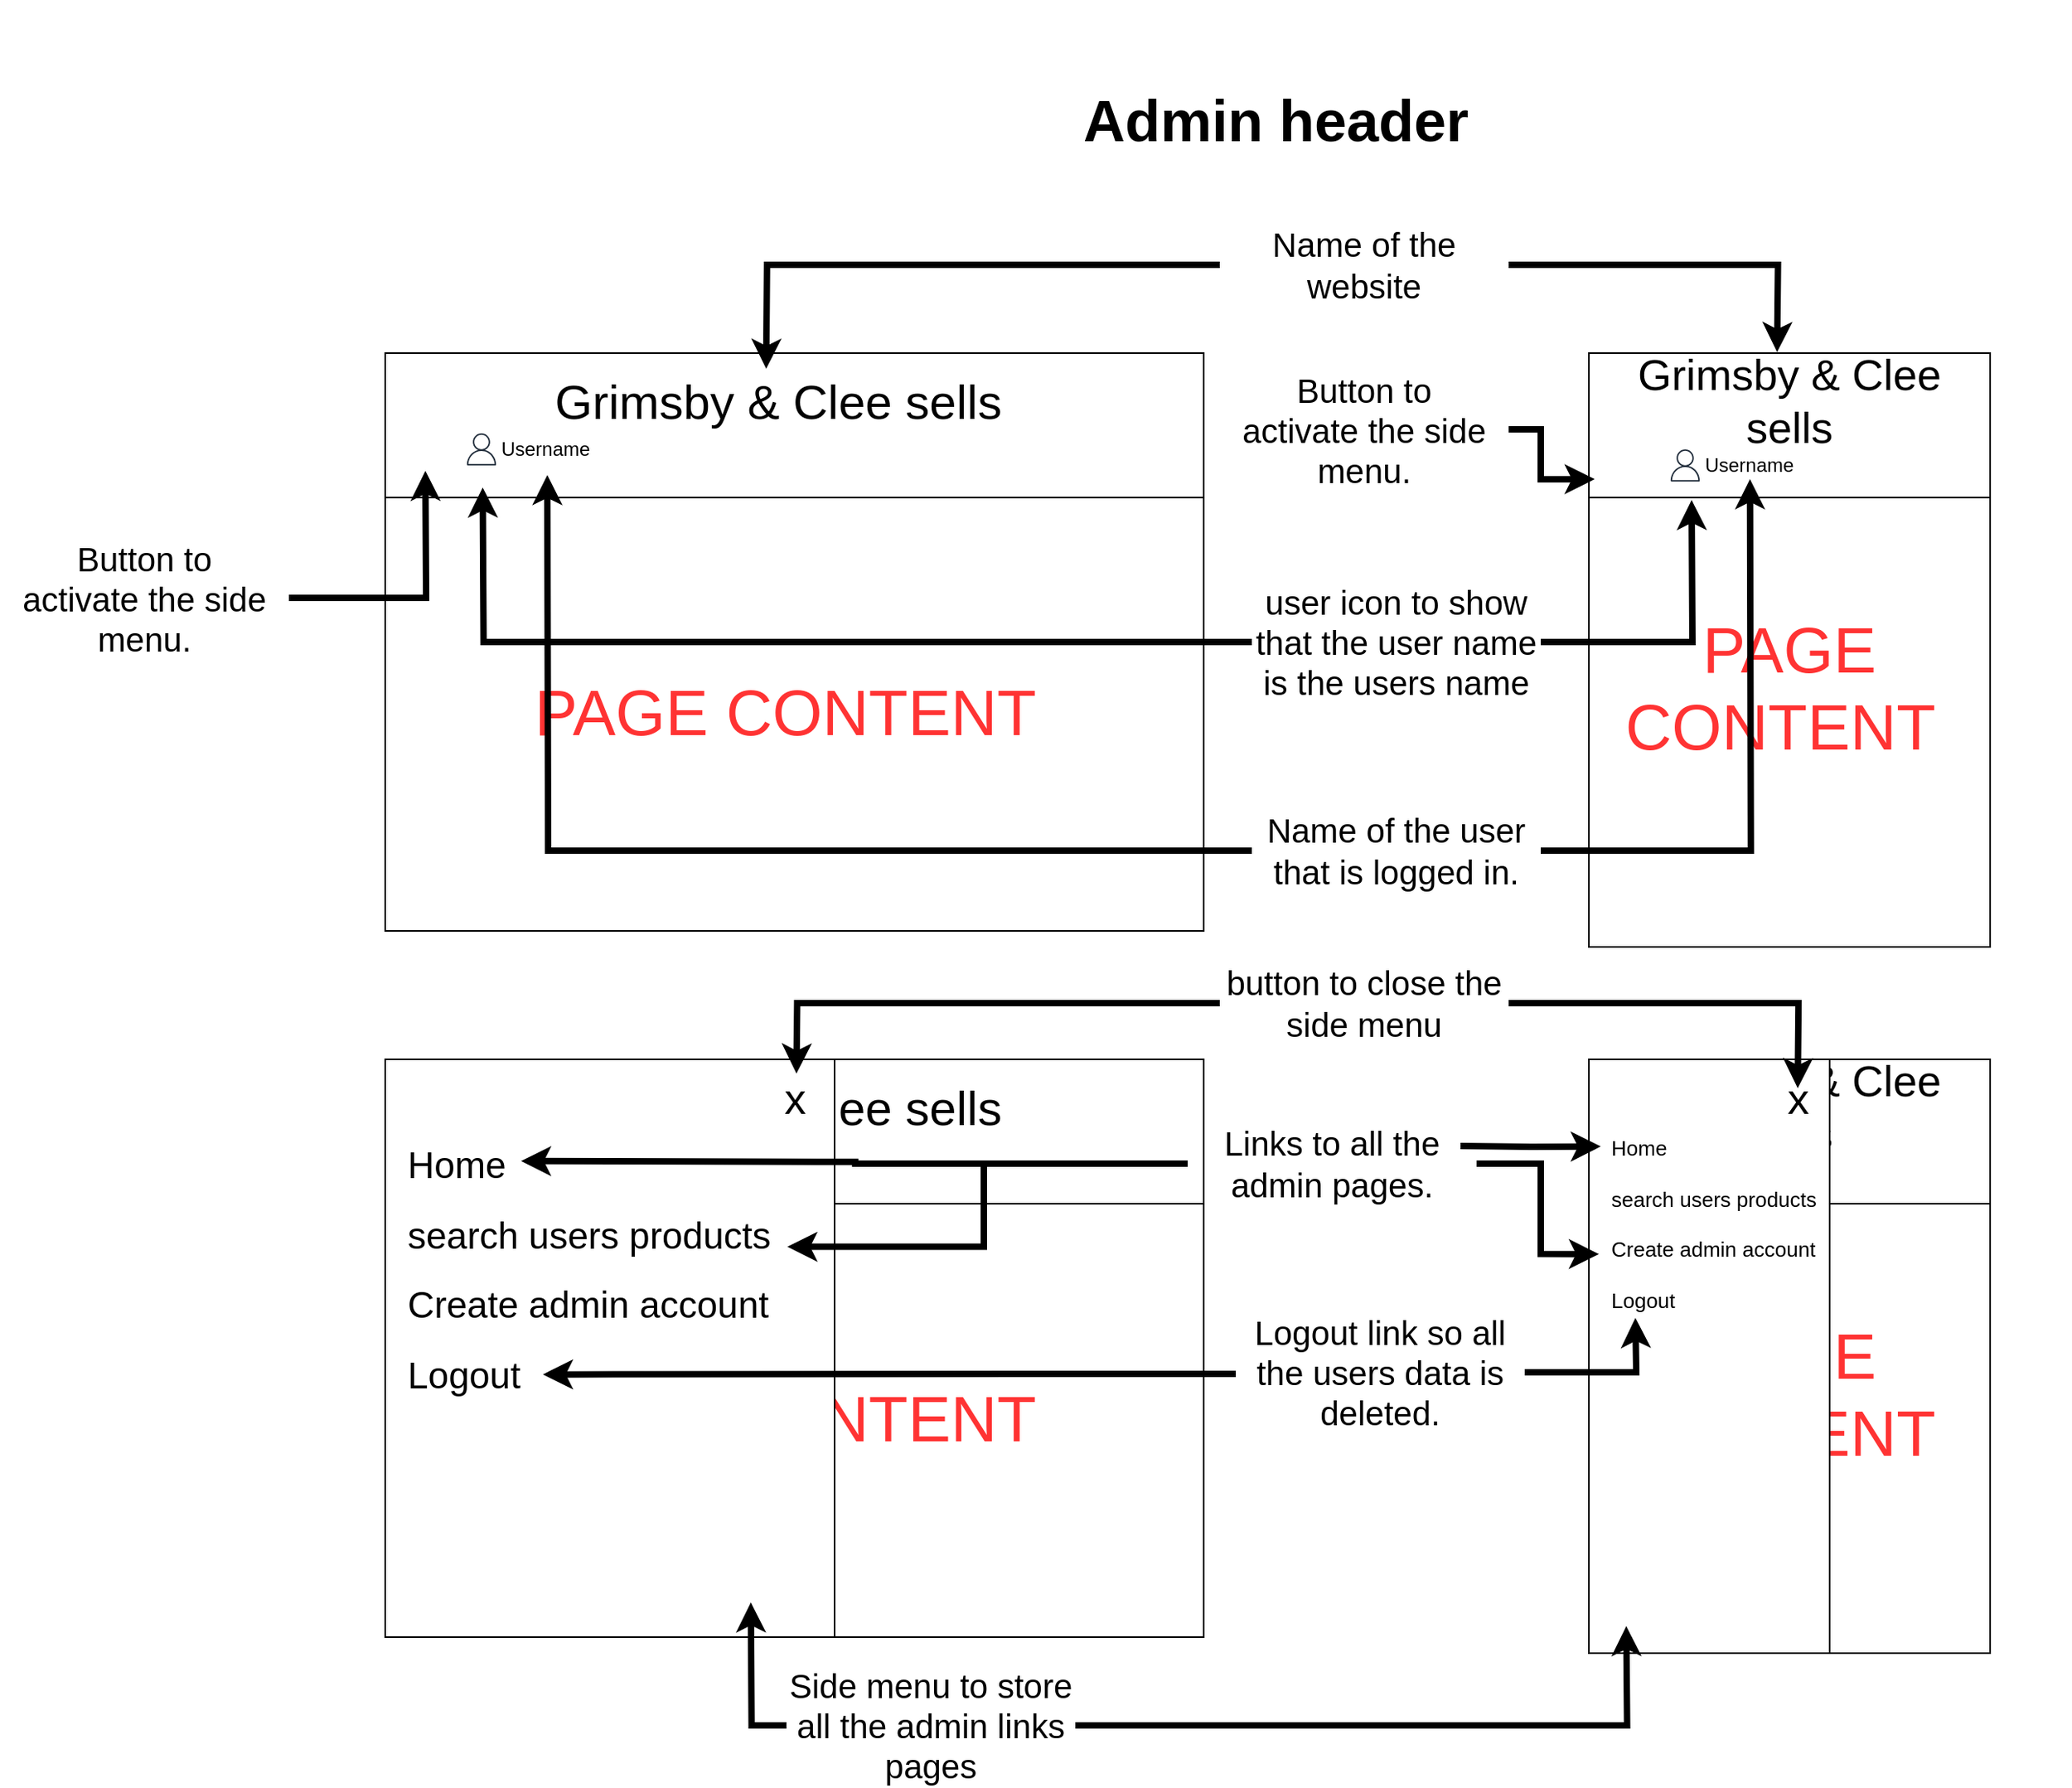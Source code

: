 <mxfile version="23.1.2" type="device">
  <diagram name="Page-1" id="XEemKz_6LiPW74UT8GhK">
    <mxGraphModel dx="2948" dy="2192" grid="1" gridSize="10" guides="1" tooltips="1" connect="1" arrows="1" fold="1" page="1" pageScale="1" pageWidth="850" pageHeight="1100" math="0" shadow="0">
      <root>
        <mxCell id="0" />
        <mxCell id="1" parent="0" />
        <mxCell id="pBHc-MxRLxCfekYopmGn-2" value="" style="rounded=0;whiteSpace=wrap;html=1;" vertex="1" parent="1">
          <mxGeometry x="40" y="150" width="510" height="360" as="geometry" />
        </mxCell>
        <mxCell id="pBHc-MxRLxCfekYopmGn-3" value="" style="rounded=0;whiteSpace=wrap;html=1;" vertex="1" parent="1">
          <mxGeometry x="790" y="150" width="250" height="370" as="geometry" />
        </mxCell>
        <mxCell id="pBHc-MxRLxCfekYopmGn-4" value="" style="rounded=0;whiteSpace=wrap;html=1;" vertex="1" parent="1">
          <mxGeometry x="40" y="150" width="510" height="90" as="geometry" />
        </mxCell>
        <mxCell id="pBHc-MxRLxCfekYopmGn-5" value="" style="rounded=0;whiteSpace=wrap;html=1;" vertex="1" parent="1">
          <mxGeometry x="790" y="150" width="250" height="90" as="geometry" />
        </mxCell>
        <mxCell id="pBHc-MxRLxCfekYopmGn-6" value="&lt;font color=&quot;#ff3333&quot; style=&quot;font-size: 40px;&quot;&gt;PAGE CONTENT&amp;nbsp;&lt;/font&gt;" style="text;html=1;strokeColor=none;fillColor=none;align=center;verticalAlign=middle;whiteSpace=wrap;rounded=0;fontColor=#EA6B66;" vertex="1" parent="1">
          <mxGeometry x="130" y="285" width="330" height="175" as="geometry" />
        </mxCell>
        <mxCell id="pBHc-MxRLxCfekYopmGn-7" value="&lt;font color=&quot;#ff3333&quot; style=&quot;font-size: 40px;&quot;&gt;PAGE CONTENT&amp;nbsp;&lt;/font&gt;" style="text;html=1;strokeColor=none;fillColor=none;align=center;verticalAlign=middle;whiteSpace=wrap;rounded=0;fontColor=#EA6B66;" vertex="1" parent="1">
          <mxGeometry x="820" y="270" width="190" height="175" as="geometry" />
        </mxCell>
        <mxCell id="pBHc-MxRLxCfekYopmGn-8" value="" style="shape=image;html=1;verticalAlign=top;verticalLabelPosition=bottom;labelBackgroundColor=#ffffff;imageAspect=0;aspect=fixed;image=https://cdn4.iconfinder.com/data/icons/flat-black/128/menu.png" vertex="1" parent="1">
          <mxGeometry x="40" y="185" width="50" height="50" as="geometry" />
        </mxCell>
        <mxCell id="pBHc-MxRLxCfekYopmGn-9" value="" style="sketch=0;outlineConnect=0;fontColor=#232F3E;gradientColor=none;fillColor=#232F3D;strokeColor=none;dashed=0;verticalLabelPosition=bottom;verticalAlign=top;align=center;html=1;fontSize=12;fontStyle=0;aspect=fixed;pointerEvents=1;shape=mxgraph.aws4.user;" vertex="1" parent="1">
          <mxGeometry x="90" y="200" width="20" height="20" as="geometry" />
        </mxCell>
        <mxCell id="pBHc-MxRLxCfekYopmGn-10" value="Username" style="text;html=1;strokeColor=none;fillColor=none;align=center;verticalAlign=middle;whiteSpace=wrap;rounded=0;" vertex="1" parent="1">
          <mxGeometry x="110" y="195" width="60" height="30" as="geometry" />
        </mxCell>
        <mxCell id="pBHc-MxRLxCfekYopmGn-11" value="&lt;font style=&quot;font-size: 30px;&quot;&gt;Grimsby &amp;amp; Clee sells&lt;/font&gt;" style="text;html=1;strokeColor=none;fillColor=none;align=center;verticalAlign=middle;whiteSpace=wrap;rounded=0;" vertex="1" parent="1">
          <mxGeometry x="130" y="165" width="310" height="30" as="geometry" />
        </mxCell>
        <mxCell id="pBHc-MxRLxCfekYopmGn-12" value="&lt;font style=&quot;font-size: 27px;&quot;&gt;Grimsby &amp;amp; Clee sells&lt;/font&gt;" style="text;html=1;strokeColor=none;fillColor=none;align=center;verticalAlign=middle;whiteSpace=wrap;rounded=0;" vertex="1" parent="1">
          <mxGeometry x="800" y="165" width="230" height="30" as="geometry" />
        </mxCell>
        <mxCell id="pBHc-MxRLxCfekYopmGn-13" value="" style="shape=image;html=1;verticalAlign=top;verticalLabelPosition=bottom;labelBackgroundColor=#ffffff;imageAspect=0;aspect=fixed;image=https://cdn4.iconfinder.com/data/icons/flat-black/128/menu.png" vertex="1" parent="1">
          <mxGeometry x="790" y="195" width="50" height="50" as="geometry" />
        </mxCell>
        <mxCell id="pBHc-MxRLxCfekYopmGn-14" value="" style="sketch=0;outlineConnect=0;fontColor=#232F3E;gradientColor=none;fillColor=#232F3D;strokeColor=none;dashed=0;verticalLabelPosition=bottom;verticalAlign=top;align=center;html=1;fontSize=12;fontStyle=0;aspect=fixed;pointerEvents=1;shape=mxgraph.aws4.user;" vertex="1" parent="1">
          <mxGeometry x="840" y="210" width="20" height="20" as="geometry" />
        </mxCell>
        <mxCell id="pBHc-MxRLxCfekYopmGn-15" value="Username" style="text;html=1;strokeColor=none;fillColor=none;align=center;verticalAlign=middle;whiteSpace=wrap;rounded=0;" vertex="1" parent="1">
          <mxGeometry x="860" y="205" width="60" height="30" as="geometry" />
        </mxCell>
        <mxCell id="pBHc-MxRLxCfekYopmGn-16" value="" style="rounded=0;whiteSpace=wrap;html=1;" vertex="1" parent="1">
          <mxGeometry x="40" y="590" width="510" height="360" as="geometry" />
        </mxCell>
        <mxCell id="pBHc-MxRLxCfekYopmGn-17" value="" style="rounded=0;whiteSpace=wrap;html=1;" vertex="1" parent="1">
          <mxGeometry x="790" y="590" width="250" height="370" as="geometry" />
        </mxCell>
        <mxCell id="pBHc-MxRLxCfekYopmGn-18" value="" style="rounded=0;whiteSpace=wrap;html=1;" vertex="1" parent="1">
          <mxGeometry x="40" y="590" width="510" height="90" as="geometry" />
        </mxCell>
        <mxCell id="pBHc-MxRLxCfekYopmGn-19" value="" style="rounded=0;whiteSpace=wrap;html=1;" vertex="1" parent="1">
          <mxGeometry x="790" y="590" width="250" height="90" as="geometry" />
        </mxCell>
        <mxCell id="pBHc-MxRLxCfekYopmGn-20" value="&lt;font color=&quot;#ff3333&quot; style=&quot;font-size: 40px;&quot;&gt;PAGE CONTENT&amp;nbsp;&lt;/font&gt;" style="text;html=1;strokeColor=none;fillColor=none;align=center;verticalAlign=middle;whiteSpace=wrap;rounded=0;fontColor=#EA6B66;" vertex="1" parent="1">
          <mxGeometry x="130" y="725" width="330" height="175" as="geometry" />
        </mxCell>
        <mxCell id="pBHc-MxRLxCfekYopmGn-21" value="&lt;font color=&quot;#ff3333&quot; style=&quot;font-size: 40px;&quot;&gt;PAGE CONTENT&amp;nbsp;&lt;/font&gt;" style="text;html=1;strokeColor=none;fillColor=none;align=center;verticalAlign=middle;whiteSpace=wrap;rounded=0;fontColor=#EA6B66;" vertex="1" parent="1">
          <mxGeometry x="820" y="710" width="190" height="175" as="geometry" />
        </mxCell>
        <mxCell id="pBHc-MxRLxCfekYopmGn-22" value="" style="shape=image;html=1;verticalAlign=top;verticalLabelPosition=bottom;labelBackgroundColor=#ffffff;imageAspect=0;aspect=fixed;image=https://cdn4.iconfinder.com/data/icons/flat-black/128/menu.png" vertex="1" parent="1">
          <mxGeometry x="40" y="625" width="50" height="50" as="geometry" />
        </mxCell>
        <mxCell id="pBHc-MxRLxCfekYopmGn-23" value="" style="sketch=0;outlineConnect=0;fontColor=#232F3E;gradientColor=none;fillColor=#232F3D;strokeColor=none;dashed=0;verticalLabelPosition=bottom;verticalAlign=top;align=center;html=1;fontSize=12;fontStyle=0;aspect=fixed;pointerEvents=1;shape=mxgraph.aws4.user;" vertex="1" parent="1">
          <mxGeometry x="90" y="640" width="20" height="20" as="geometry" />
        </mxCell>
        <mxCell id="pBHc-MxRLxCfekYopmGn-24" value="Username" style="text;html=1;strokeColor=none;fillColor=none;align=center;verticalAlign=middle;whiteSpace=wrap;rounded=0;" vertex="1" parent="1">
          <mxGeometry x="110" y="635" width="60" height="30" as="geometry" />
        </mxCell>
        <mxCell id="pBHc-MxRLxCfekYopmGn-25" value="&lt;font style=&quot;font-size: 30px;&quot;&gt;Grimsby &amp;amp; Clee sells&lt;/font&gt;" style="text;html=1;strokeColor=none;fillColor=none;align=center;verticalAlign=middle;whiteSpace=wrap;rounded=0;" vertex="1" parent="1">
          <mxGeometry x="130" y="605" width="310" height="30" as="geometry" />
        </mxCell>
        <mxCell id="pBHc-MxRLxCfekYopmGn-26" value="&lt;font style=&quot;font-size: 27px;&quot;&gt;Grimsby &amp;amp; Clee sells&lt;/font&gt;" style="text;html=1;strokeColor=none;fillColor=none;align=center;verticalAlign=middle;whiteSpace=wrap;rounded=0;" vertex="1" parent="1">
          <mxGeometry x="800" y="605" width="230" height="30" as="geometry" />
        </mxCell>
        <mxCell id="pBHc-MxRLxCfekYopmGn-27" value="" style="shape=image;html=1;verticalAlign=top;verticalLabelPosition=bottom;labelBackgroundColor=#ffffff;imageAspect=0;aspect=fixed;image=https://cdn4.iconfinder.com/data/icons/flat-black/128/menu.png" vertex="1" parent="1">
          <mxGeometry x="790" y="635" width="50" height="50" as="geometry" />
        </mxCell>
        <mxCell id="pBHc-MxRLxCfekYopmGn-28" value="" style="sketch=0;outlineConnect=0;fontColor=#232F3E;gradientColor=none;fillColor=#232F3D;strokeColor=none;dashed=0;verticalLabelPosition=bottom;verticalAlign=top;align=center;html=1;fontSize=12;fontStyle=0;aspect=fixed;pointerEvents=1;shape=mxgraph.aws4.user;" vertex="1" parent="1">
          <mxGeometry x="840" y="650" width="20" height="20" as="geometry" />
        </mxCell>
        <mxCell id="pBHc-MxRLxCfekYopmGn-29" value="Username" style="text;html=1;strokeColor=none;fillColor=none;align=center;verticalAlign=middle;whiteSpace=wrap;rounded=0;" vertex="1" parent="1">
          <mxGeometry x="860" y="645" width="60" height="30" as="geometry" />
        </mxCell>
        <mxCell id="pBHc-MxRLxCfekYopmGn-30" value="" style="rounded=0;whiteSpace=wrap;html=1;" vertex="1" parent="1">
          <mxGeometry x="40" y="590" width="280" height="360" as="geometry" />
        </mxCell>
        <mxCell id="pBHc-MxRLxCfekYopmGn-31" value="" style="rounded=0;whiteSpace=wrap;html=1;" vertex="1" parent="1">
          <mxGeometry x="790" y="590" width="150" height="370" as="geometry" />
        </mxCell>
        <mxCell id="pBHc-MxRLxCfekYopmGn-32" value="&lt;h1 style=&quot;font-size: 23px;&quot;&gt;&lt;p&gt;&lt;a class=&quot;sidelink&quot; href=&quot;https://localhost:44394/UI/adminhome.html&quot; style=&quot;box-sizing: border-box; margin: 0px; padding: 8px 8px 8px 32px; text-decoration: none; background-color: transparent; display: block; transition: all 0.3s ease 0s; cursor: pointer; font-style: normal; font-variant-ligatures: normal; font-variant-caps: normal; font-weight: 400; letter-spacing: normal; orphans: 2; text-align: left; text-indent: 0px; text-transform: none; widows: 2; word-spacing: 0px; -webkit-text-stroke-width: 0px;&quot;&gt;&lt;font face=&quot;Helvetica&quot; style=&quot;font-size: 23px;&quot; color=&quot;#000000&quot;&gt;Home&lt;/font&gt;&lt;/a&gt;&lt;a class=&quot;sidelink&quot; href=&quot;https://localhost:44394/UI/adminusersearch.html&quot; style=&quot;box-sizing: border-box; margin: 0px; padding: 8px 8px 8px 32px; text-decoration: none; background-color: transparent; display: block; transition: all 0.3s ease 0s; cursor: pointer; font-style: normal; font-variant-ligatures: normal; font-variant-caps: normal; font-weight: 400; letter-spacing: normal; orphans: 2; text-align: left; text-indent: 0px; text-transform: none; widows: 2; word-spacing: 0px; -webkit-text-stroke-width: 0px;&quot;&gt;&lt;font style=&quot;font-size: 23px;&quot; face=&quot;Helvetica&quot; color=&quot;#000000&quot;&gt;search users products&lt;/font&gt;&lt;/a&gt;&lt;a class=&quot;sidelink&quot; href=&quot;https://localhost:44394/UI/createadmin.html&quot; style=&quot;box-sizing: border-box; margin: 0px; padding: 8px 8px 8px 32px; text-decoration: none; background-color: transparent; display: block; transition: all 0.3s ease 0s; cursor: pointer; font-style: normal; font-variant-ligatures: normal; font-variant-caps: normal; font-weight: 400; letter-spacing: normal; orphans: 2; text-align: left; text-indent: 0px; text-transform: none; widows: 2; word-spacing: 0px; -webkit-text-stroke-width: 0px;&quot;&gt;&lt;font style=&quot;font-size: 23px;&quot; face=&quot;Helvetica&quot; color=&quot;#000000&quot;&gt;Create admin account&lt;/font&gt;&lt;/a&gt;&lt;a class=&quot;sidelink&quot; id=&quot;logout&quot; style=&quot;box-sizing: border-box; margin: 0px; padding: 8px 8px 8px 32px; text-decoration: none; background-color: transparent; display: block; transition: all 0.3s ease 0s; cursor: pointer; font-style: normal; font-variant-ligatures: normal; font-variant-caps: normal; font-weight: 400; letter-spacing: normal; orphans: 2; text-align: left; text-indent: 0px; text-transform: none; widows: 2; word-spacing: 0px; -webkit-text-stroke-width: 0px;&quot;&gt;&lt;font face=&quot;Helvetica&quot; style=&quot;font-size: 23px;&quot; color=&quot;#000000&quot;&gt;Logout&lt;/font&gt;&lt;/a&gt;&lt;/p&gt;&lt;/h1&gt;" style="text;whiteSpace=wrap;html=1;" vertex="1" parent="1">
          <mxGeometry x="20" y="605" width="320" height="230" as="geometry" />
        </mxCell>
        <mxCell id="pBHc-MxRLxCfekYopmGn-33" value="&lt;font style=&quot;font-size: 27px;&quot;&gt;x&lt;/font&gt;" style="text;html=1;align=center;verticalAlign=middle;resizable=0;points=[];autosize=1;strokeColor=none;fillColor=none;" vertex="1" parent="1">
          <mxGeometry x="275" y="590" width="40" height="50" as="geometry" />
        </mxCell>
        <mxCell id="pBHc-MxRLxCfekYopmGn-34" value="&lt;font style=&quot;font-size: 27px;&quot;&gt;x&lt;/font&gt;" style="text;html=1;align=center;verticalAlign=middle;resizable=0;points=[];autosize=1;strokeColor=none;fillColor=none;" vertex="1" parent="1">
          <mxGeometry x="900" y="590" width="40" height="50" as="geometry" />
        </mxCell>
        <mxCell id="pBHc-MxRLxCfekYopmGn-35" value="&lt;h1 style=&quot;font-size: 13px;&quot;&gt;&lt;p&gt;&lt;a style=&quot;box-sizing: border-box; margin: 0px; padding: 8px 8px 8px 32px; text-decoration: none; background-color: transparent; display: block; transition: all 0.3s ease 0s; cursor: pointer; font-style: normal; font-variant-ligatures: normal; font-variant-caps: normal; font-weight: 400; letter-spacing: normal; orphans: 2; text-align: left; text-indent: 0px; text-transform: none; widows: 2; word-spacing: 0px; -webkit-text-stroke-width: 0px;&quot; href=&quot;https://localhost:44394/UI/adminhome.html&quot; class=&quot;sidelink&quot;&gt;&lt;font color=&quot;#000000&quot; style=&quot;font-size: 13px;&quot; face=&quot;Helvetica&quot;&gt;Home&lt;/font&gt;&lt;/a&gt;&lt;a style=&quot;box-sizing: border-box; margin: 0px; padding: 8px 8px 8px 32px; text-decoration: none; background-color: transparent; display: block; transition: all 0.3s ease 0s; cursor: pointer; font-style: normal; font-variant-ligatures: normal; font-variant-caps: normal; font-weight: 400; letter-spacing: normal; orphans: 2; text-align: left; text-indent: 0px; text-transform: none; widows: 2; word-spacing: 0px; -webkit-text-stroke-width: 0px;&quot; href=&quot;https://localhost:44394/UI/adminusersearch.html&quot; class=&quot;sidelink&quot;&gt;&lt;font color=&quot;#000000&quot; face=&quot;Helvetica&quot; style=&quot;font-size: 13px;&quot;&gt;search users products&lt;/font&gt;&lt;/a&gt;&lt;a style=&quot;box-sizing: border-box; margin: 0px; padding: 8px 8px 8px 32px; text-decoration: none; background-color: transparent; display: block; transition: all 0.3s ease 0s; cursor: pointer; font-style: normal; font-variant-ligatures: normal; font-variant-caps: normal; font-weight: 400; letter-spacing: normal; orphans: 2; text-align: left; text-indent: 0px; text-transform: none; widows: 2; word-spacing: 0px; -webkit-text-stroke-width: 0px;&quot; href=&quot;https://localhost:44394/UI/createadmin.html&quot; class=&quot;sidelink&quot;&gt;&lt;font color=&quot;#000000&quot; face=&quot;Helvetica&quot; style=&quot;font-size: 13px;&quot;&gt;Create admin account&lt;/font&gt;&lt;/a&gt;&lt;a style=&quot;box-sizing: border-box; margin: 0px; padding: 8px 8px 8px 32px; text-decoration: none; background-color: transparent; display: block; transition: all 0.3s ease 0s; cursor: pointer; font-style: normal; font-variant-ligatures: normal; font-variant-caps: normal; font-weight: 400; letter-spacing: normal; orphans: 2; text-align: left; text-indent: 0px; text-transform: none; widows: 2; word-spacing: 0px; -webkit-text-stroke-width: 0px;&quot; id=&quot;logout&quot; class=&quot;sidelink&quot;&gt;&lt;font color=&quot;#000000&quot; style=&quot;font-size: 13px;&quot; face=&quot;Helvetica&quot;&gt;Logout&lt;/font&gt;&lt;/a&gt;&lt;/p&gt;&lt;/h1&gt;" style="text;whiteSpace=wrap;html=1;" vertex="1" parent="1">
          <mxGeometry x="770" y="610" width="320" height="230" as="geometry" />
        </mxCell>
        <mxCell id="pBHc-MxRLxCfekYopmGn-37" style="edgeStyle=orthogonalEdgeStyle;rounded=0;orthogonalLoop=1;jettySize=auto;html=1;strokeWidth=4;" edge="1" parent="1" source="pBHc-MxRLxCfekYopmGn-36">
          <mxGeometry relative="1" as="geometry">
            <mxPoint x="267.832" y="928.39" as="targetPoint" />
          </mxGeometry>
        </mxCell>
        <mxCell id="pBHc-MxRLxCfekYopmGn-38" style="edgeStyle=orthogonalEdgeStyle;shape=connector;rounded=0;orthogonalLoop=1;jettySize=auto;html=1;labelBackgroundColor=default;strokeColor=default;strokeWidth=4;align=center;verticalAlign=middle;fontFamily=Helvetica;fontSize=12;fontColor=default;endArrow=classic;" edge="1" parent="1" source="pBHc-MxRLxCfekYopmGn-36">
          <mxGeometry relative="1" as="geometry">
            <mxPoint x="813.287" y="943.163" as="targetPoint" />
          </mxGeometry>
        </mxCell>
        <mxCell id="pBHc-MxRLxCfekYopmGn-36" value="&lt;font style=&quot;font-size: 21px;&quot;&gt;Side menu to store all the admin links pages&lt;/font&gt;" style="text;html=1;strokeColor=none;fillColor=none;align=center;verticalAlign=middle;whiteSpace=wrap;rounded=0;" vertex="1" parent="1">
          <mxGeometry x="290" y="990" width="180" height="30" as="geometry" />
        </mxCell>
        <mxCell id="pBHc-MxRLxCfekYopmGn-43" style="edgeStyle=orthogonalEdgeStyle;shape=connector;rounded=0;orthogonalLoop=1;jettySize=auto;html=1;labelBackgroundColor=default;strokeColor=default;strokeWidth=4;align=center;verticalAlign=middle;fontFamily=Helvetica;fontSize=12;fontColor=default;endArrow=classic;" edge="1" parent="1" source="pBHc-MxRLxCfekYopmGn-40">
          <mxGeometry relative="1" as="geometry">
            <mxPoint x="124.651" y="653.39" as="targetPoint" />
          </mxGeometry>
        </mxCell>
        <mxCell id="pBHc-MxRLxCfekYopmGn-44" style="edgeStyle=orthogonalEdgeStyle;shape=connector;rounded=0;orthogonalLoop=1;jettySize=auto;html=1;labelBackgroundColor=default;strokeColor=default;strokeWidth=4;align=center;verticalAlign=middle;fontFamily=Helvetica;fontSize=12;fontColor=default;endArrow=classic;" edge="1" parent="1" source="pBHc-MxRLxCfekYopmGn-40">
          <mxGeometry relative="1" as="geometry">
            <mxPoint x="290.56" y="706.799" as="targetPoint" />
            <Array as="points">
              <mxPoint x="413" y="655" />
              <mxPoint x="413" y="707" />
            </Array>
          </mxGeometry>
        </mxCell>
        <mxCell id="pBHc-MxRLxCfekYopmGn-45" style="edgeStyle=orthogonalEdgeStyle;shape=connector;rounded=0;orthogonalLoop=1;jettySize=auto;html=1;labelBackgroundColor=default;strokeColor=default;strokeWidth=4;align=center;verticalAlign=middle;fontFamily=Helvetica;fontSize=12;fontColor=default;endArrow=classic;" edge="1" parent="1">
          <mxGeometry relative="1" as="geometry">
            <mxPoint x="797.378" y="644.299" as="targetPoint" />
            <mxPoint x="710" y="644" as="sourcePoint" />
          </mxGeometry>
        </mxCell>
        <mxCell id="pBHc-MxRLxCfekYopmGn-48" style="edgeStyle=orthogonalEdgeStyle;shape=connector;rounded=0;orthogonalLoop=1;jettySize=auto;html=1;labelBackgroundColor=default;strokeColor=default;strokeWidth=4;align=center;verticalAlign=middle;fontFamily=Helvetica;fontSize=12;fontColor=default;endArrow=classic;" edge="1" parent="1" source="pBHc-MxRLxCfekYopmGn-40">
          <mxGeometry relative="1" as="geometry">
            <mxPoint x="796.241" y="711.344" as="targetPoint" />
            <Array as="points">
              <mxPoint x="760" y="655" />
              <mxPoint x="760" y="711" />
            </Array>
          </mxGeometry>
        </mxCell>
        <mxCell id="pBHc-MxRLxCfekYopmGn-40" value="&lt;span style=&quot;font-size: 21px;&quot;&gt;Links to all the admin pages.&lt;/span&gt;" style="text;html=1;strokeColor=none;fillColor=none;align=center;verticalAlign=middle;whiteSpace=wrap;rounded=0;" vertex="1" parent="1">
          <mxGeometry x="540" y="640" width="180" height="30" as="geometry" />
        </mxCell>
        <mxCell id="pBHc-MxRLxCfekYopmGn-50" style="edgeStyle=orthogonalEdgeStyle;shape=connector;rounded=0;orthogonalLoop=1;jettySize=auto;html=1;labelBackgroundColor=default;strokeColor=default;strokeWidth=4;align=center;verticalAlign=middle;fontFamily=Helvetica;fontSize=12;fontColor=default;endArrow=classic;" edge="1" parent="1" source="pBHc-MxRLxCfekYopmGn-49">
          <mxGeometry relative="1" as="geometry">
            <mxPoint x="920.105" y="607.935" as="targetPoint" />
          </mxGeometry>
        </mxCell>
        <mxCell id="pBHc-MxRLxCfekYopmGn-51" style="edgeStyle=orthogonalEdgeStyle;shape=connector;rounded=0;orthogonalLoop=1;jettySize=auto;html=1;labelBackgroundColor=default;strokeColor=default;strokeWidth=4;align=center;verticalAlign=middle;fontFamily=Helvetica;fontSize=12;fontColor=default;endArrow=classic;" edge="1" parent="1" source="pBHc-MxRLxCfekYopmGn-49">
          <mxGeometry relative="1" as="geometry">
            <mxPoint x="296.241" y="598.844" as="targetPoint" />
          </mxGeometry>
        </mxCell>
        <mxCell id="pBHc-MxRLxCfekYopmGn-49" value="&lt;span style=&quot;font-size: 21px;&quot;&gt;button to close the side menu&lt;/span&gt;" style="text;html=1;strokeColor=none;fillColor=none;align=center;verticalAlign=middle;whiteSpace=wrap;rounded=0;" vertex="1" parent="1">
          <mxGeometry x="560" y="540" width="180" height="30" as="geometry" />
        </mxCell>
        <mxCell id="pBHc-MxRLxCfekYopmGn-53" style="edgeStyle=orthogonalEdgeStyle;shape=connector;rounded=0;orthogonalLoop=1;jettySize=auto;html=1;labelBackgroundColor=default;strokeColor=default;strokeWidth=4;align=center;verticalAlign=middle;fontFamily=Helvetica;fontSize=12;fontColor=default;endArrow=classic;" edge="1" parent="1" source="pBHc-MxRLxCfekYopmGn-52">
          <mxGeometry relative="1" as="geometry">
            <mxPoint x="138.287" y="786.344" as="targetPoint" />
            <Array as="points">
              <mxPoint x="470" y="786" />
              <mxPoint x="470" y="786" />
            </Array>
          </mxGeometry>
        </mxCell>
        <mxCell id="pBHc-MxRLxCfekYopmGn-54" style="edgeStyle=orthogonalEdgeStyle;shape=connector;rounded=0;orthogonalLoop=1;jettySize=auto;html=1;labelBackgroundColor=default;strokeColor=default;strokeWidth=4;align=center;verticalAlign=middle;fontFamily=Helvetica;fontSize=12;fontColor=default;endArrow=classic;" edge="1" parent="1" source="pBHc-MxRLxCfekYopmGn-52">
          <mxGeometry relative="1" as="geometry">
            <mxPoint x="818.969" y="751.117" as="targetPoint" />
          </mxGeometry>
        </mxCell>
        <mxCell id="pBHc-MxRLxCfekYopmGn-52" value="&lt;span style=&quot;font-size: 21px;&quot;&gt;Logout link so all the users data is deleted.&lt;/span&gt;" style="text;html=1;strokeColor=none;fillColor=none;align=center;verticalAlign=middle;whiteSpace=wrap;rounded=0;" vertex="1" parent="1">
          <mxGeometry x="570" y="770" width="180" height="30" as="geometry" />
        </mxCell>
        <mxCell id="pBHc-MxRLxCfekYopmGn-56" style="edgeStyle=orthogonalEdgeStyle;shape=connector;rounded=0;orthogonalLoop=1;jettySize=auto;html=1;labelBackgroundColor=default;strokeColor=default;strokeWidth=4;align=center;verticalAlign=middle;fontFamily=Helvetica;fontSize=12;fontColor=default;endArrow=classic;" edge="1" parent="1" source="pBHc-MxRLxCfekYopmGn-55">
          <mxGeometry relative="1" as="geometry">
            <mxPoint x="907.25" y="149.329" as="targetPoint" />
          </mxGeometry>
        </mxCell>
        <mxCell id="pBHc-MxRLxCfekYopmGn-57" style="edgeStyle=orthogonalEdgeStyle;shape=connector;rounded=0;orthogonalLoop=1;jettySize=auto;html=1;labelBackgroundColor=default;strokeColor=default;strokeWidth=4;align=center;verticalAlign=middle;fontFamily=Helvetica;fontSize=12;fontColor=default;endArrow=classic;" edge="1" parent="1" source="pBHc-MxRLxCfekYopmGn-55">
          <mxGeometry relative="1" as="geometry">
            <mxPoint x="277.38" y="159.718" as="targetPoint" />
          </mxGeometry>
        </mxCell>
        <mxCell id="pBHc-MxRLxCfekYopmGn-55" value="&lt;span style=&quot;font-size: 21px;&quot;&gt;Name of the website&lt;/span&gt;" style="text;html=1;strokeColor=none;fillColor=none;align=center;verticalAlign=middle;whiteSpace=wrap;rounded=0;" vertex="1" parent="1">
          <mxGeometry x="560" y="80" width="180" height="30" as="geometry" />
        </mxCell>
        <mxCell id="pBHc-MxRLxCfekYopmGn-59" style="edgeStyle=orthogonalEdgeStyle;shape=connector;rounded=0;orthogonalLoop=1;jettySize=auto;html=1;labelBackgroundColor=default;strokeColor=default;strokeWidth=4;align=center;verticalAlign=middle;fontFamily=Helvetica;fontSize=12;fontColor=default;endArrow=classic;" edge="1" parent="1" source="pBHc-MxRLxCfekYopmGn-58">
          <mxGeometry relative="1" as="geometry">
            <mxPoint x="890.367" y="228.549" as="targetPoint" />
          </mxGeometry>
        </mxCell>
        <mxCell id="pBHc-MxRLxCfekYopmGn-60" style="edgeStyle=orthogonalEdgeStyle;shape=connector;rounded=0;orthogonalLoop=1;jettySize=auto;html=1;labelBackgroundColor=default;strokeColor=default;strokeWidth=4;align=center;verticalAlign=middle;fontFamily=Helvetica;fontSize=12;fontColor=default;endArrow=classic;" edge="1" parent="1" source="pBHc-MxRLxCfekYopmGn-58">
          <mxGeometry relative="1" as="geometry">
            <mxPoint x="141.016" y="225.952" as="targetPoint" />
          </mxGeometry>
        </mxCell>
        <mxCell id="pBHc-MxRLxCfekYopmGn-58" value="&lt;span style=&quot;font-size: 21px;&quot;&gt;Name of the user that is logged in.&lt;/span&gt;" style="text;html=1;strokeColor=none;fillColor=none;align=center;verticalAlign=middle;whiteSpace=wrap;rounded=0;" vertex="1" parent="1">
          <mxGeometry x="580" y="445" width="180" height="30" as="geometry" />
        </mxCell>
        <mxCell id="pBHc-MxRLxCfekYopmGn-62" style="edgeStyle=orthogonalEdgeStyle;shape=connector;rounded=0;orthogonalLoop=1;jettySize=auto;html=1;labelBackgroundColor=default;strokeColor=default;strokeWidth=4;align=center;verticalAlign=middle;fontFamily=Helvetica;fontSize=12;fontColor=default;endArrow=classic;" edge="1" parent="1" source="pBHc-MxRLxCfekYopmGn-61">
          <mxGeometry relative="1" as="geometry">
            <mxPoint x="854.003" y="241.537" as="targetPoint" />
          </mxGeometry>
        </mxCell>
        <mxCell id="pBHc-MxRLxCfekYopmGn-63" style="edgeStyle=orthogonalEdgeStyle;shape=connector;rounded=0;orthogonalLoop=1;jettySize=auto;html=1;labelBackgroundColor=default;strokeColor=default;strokeWidth=4;align=center;verticalAlign=middle;fontFamily=Helvetica;fontSize=12;fontColor=default;endArrow=classic;" edge="1" parent="1" source="pBHc-MxRLxCfekYopmGn-61">
          <mxGeometry relative="1" as="geometry">
            <mxPoint x="100.756" y="233.744" as="targetPoint" />
          </mxGeometry>
        </mxCell>
        <mxCell id="pBHc-MxRLxCfekYopmGn-61" value="&lt;span style=&quot;font-size: 21px;&quot;&gt;user icon to show that the user name is the users name&lt;/span&gt;" style="text;html=1;strokeColor=none;fillColor=none;align=center;verticalAlign=middle;whiteSpace=wrap;rounded=0;" vertex="1" parent="1">
          <mxGeometry x="580" y="315" width="180" height="30" as="geometry" />
        </mxCell>
        <mxCell id="pBHc-MxRLxCfekYopmGn-65" style="edgeStyle=orthogonalEdgeStyle;shape=connector;rounded=0;orthogonalLoop=1;jettySize=auto;html=1;labelBackgroundColor=default;strokeColor=default;strokeWidth=4;align=center;verticalAlign=middle;fontFamily=Helvetica;fontSize=12;fontColor=default;endArrow=classic;" edge="1" parent="1" source="pBHc-MxRLxCfekYopmGn-64">
          <mxGeometry relative="1" as="geometry">
            <mxPoint x="65.042" y="223.355" as="targetPoint" />
          </mxGeometry>
        </mxCell>
        <mxCell id="pBHc-MxRLxCfekYopmGn-64" value="&lt;span style=&quot;font-size: 21px;&quot;&gt;Button to activate&amp;nbsp;the side menu.&lt;/span&gt;" style="text;html=1;strokeColor=none;fillColor=none;align=center;verticalAlign=middle;whiteSpace=wrap;rounded=0;" vertex="1" parent="1">
          <mxGeometry x="-200" y="290" width="180" height="25" as="geometry" />
        </mxCell>
        <mxCell id="pBHc-MxRLxCfekYopmGn-67" style="edgeStyle=orthogonalEdgeStyle;shape=connector;rounded=0;orthogonalLoop=1;jettySize=auto;html=1;labelBackgroundColor=default;strokeColor=default;strokeWidth=4;align=center;verticalAlign=middle;fontFamily=Helvetica;fontSize=12;fontColor=default;endArrow=classic;" edge="1" parent="1" source="pBHc-MxRLxCfekYopmGn-66">
          <mxGeometry relative="1" as="geometry">
            <mxPoint x="793.614" y="228.55" as="targetPoint" />
            <Array as="points">
              <mxPoint x="760" y="197" />
              <mxPoint x="760" y="229" />
            </Array>
          </mxGeometry>
        </mxCell>
        <mxCell id="pBHc-MxRLxCfekYopmGn-66" value="&lt;span style=&quot;font-size: 21px;&quot;&gt;Button to activate&amp;nbsp;the side menu.&lt;/span&gt;" style="text;html=1;strokeColor=none;fillColor=none;align=center;verticalAlign=middle;whiteSpace=wrap;rounded=0;" vertex="1" parent="1">
          <mxGeometry x="560" y="185" width="180" height="25" as="geometry" />
        </mxCell>
        <mxCell id="pBHc-MxRLxCfekYopmGn-68" value="&lt;font style=&quot;font-size: 36px;&quot;&gt;&lt;b&gt;Admin header&lt;/b&gt;&lt;/font&gt;" style="text;html=1;strokeColor=none;fillColor=none;align=center;verticalAlign=middle;whiteSpace=wrap;rounded=0;fontFamily=Helvetica;fontSize=12;fontColor=default;" vertex="1" parent="1">
          <mxGeometry x="400" y="-70" width="390" height="150" as="geometry" />
        </mxCell>
      </root>
    </mxGraphModel>
  </diagram>
</mxfile>

